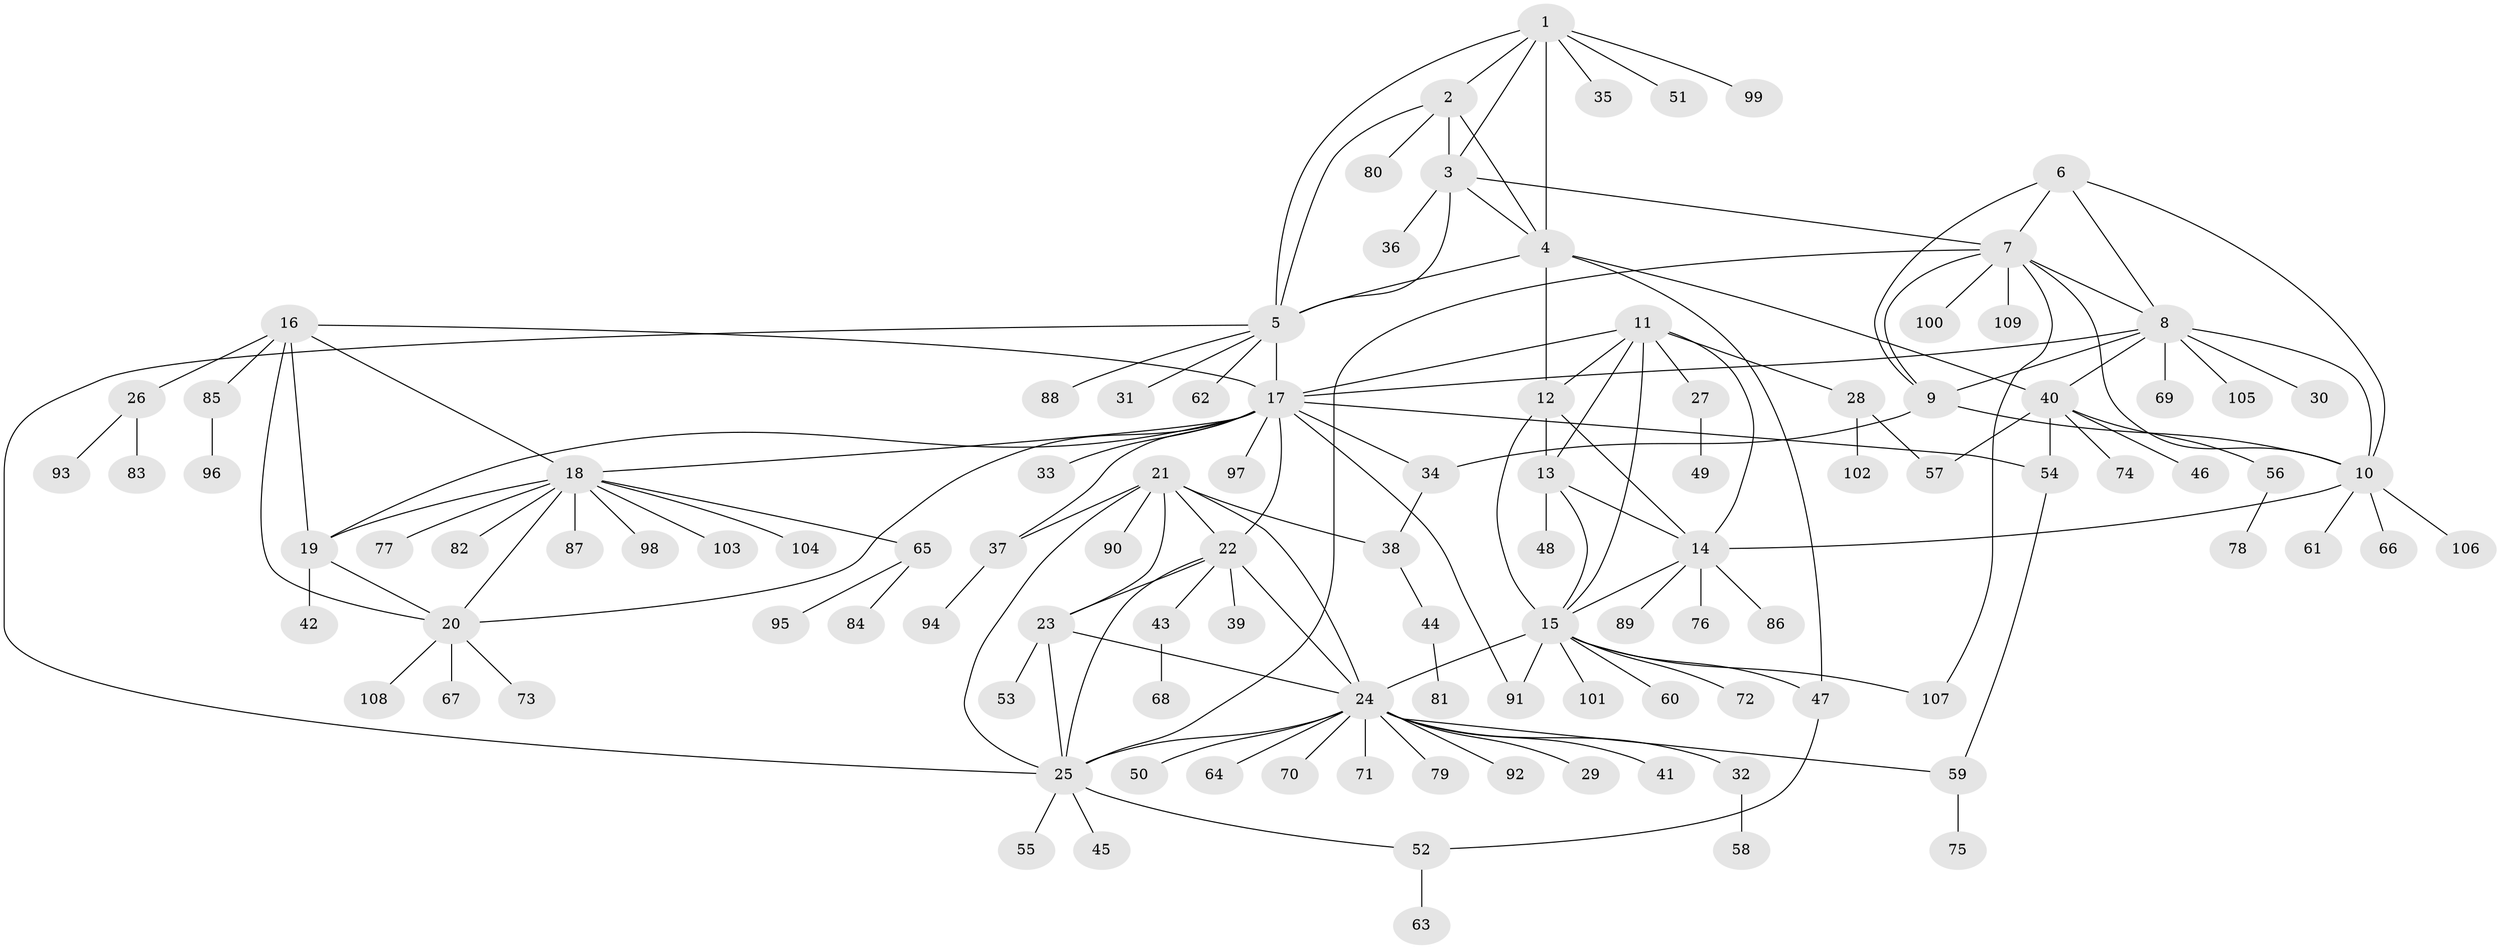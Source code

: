// coarse degree distribution, {3: 0.06060606060606061, 4: 0.12121212121212122, 6: 0.09090909090909091, 5: 0.12121212121212122, 8: 0.09090909090909091, 2: 0.12121212121212122, 14: 0.030303030303030304, 7: 0.030303030303030304, 1: 0.3333333333333333}
// Generated by graph-tools (version 1.1) at 2025/52/03/04/25 22:52:16]
// undirected, 109 vertices, 155 edges
graph export_dot {
  node [color=gray90,style=filled];
  1;
  2;
  3;
  4;
  5;
  6;
  7;
  8;
  9;
  10;
  11;
  12;
  13;
  14;
  15;
  16;
  17;
  18;
  19;
  20;
  21;
  22;
  23;
  24;
  25;
  26;
  27;
  28;
  29;
  30;
  31;
  32;
  33;
  34;
  35;
  36;
  37;
  38;
  39;
  40;
  41;
  42;
  43;
  44;
  45;
  46;
  47;
  48;
  49;
  50;
  51;
  52;
  53;
  54;
  55;
  56;
  57;
  58;
  59;
  60;
  61;
  62;
  63;
  64;
  65;
  66;
  67;
  68;
  69;
  70;
  71;
  72;
  73;
  74;
  75;
  76;
  77;
  78;
  79;
  80;
  81;
  82;
  83;
  84;
  85;
  86;
  87;
  88;
  89;
  90;
  91;
  92;
  93;
  94;
  95;
  96;
  97;
  98;
  99;
  100;
  101;
  102;
  103;
  104;
  105;
  106;
  107;
  108;
  109;
  1 -- 2;
  1 -- 3;
  1 -- 4;
  1 -- 5;
  1 -- 35;
  1 -- 51;
  1 -- 99;
  2 -- 3;
  2 -- 4;
  2 -- 5;
  2 -- 80;
  3 -- 4;
  3 -- 5;
  3 -- 7;
  3 -- 36;
  4 -- 5;
  4 -- 12;
  4 -- 40;
  4 -- 47;
  5 -- 17;
  5 -- 25;
  5 -- 31;
  5 -- 62;
  5 -- 88;
  6 -- 7;
  6 -- 8;
  6 -- 9;
  6 -- 10;
  7 -- 8;
  7 -- 9;
  7 -- 10;
  7 -- 25;
  7 -- 100;
  7 -- 107;
  7 -- 109;
  8 -- 9;
  8 -- 10;
  8 -- 17;
  8 -- 30;
  8 -- 40;
  8 -- 69;
  8 -- 105;
  9 -- 10;
  9 -- 34;
  10 -- 14;
  10 -- 61;
  10 -- 66;
  10 -- 106;
  11 -- 12;
  11 -- 13;
  11 -- 14;
  11 -- 15;
  11 -- 17;
  11 -- 27;
  11 -- 28;
  12 -- 13;
  12 -- 14;
  12 -- 15;
  13 -- 14;
  13 -- 15;
  13 -- 48;
  14 -- 15;
  14 -- 76;
  14 -- 86;
  14 -- 89;
  15 -- 24;
  15 -- 47;
  15 -- 60;
  15 -- 72;
  15 -- 91;
  15 -- 101;
  15 -- 107;
  16 -- 17;
  16 -- 18;
  16 -- 19;
  16 -- 20;
  16 -- 26;
  16 -- 85;
  17 -- 18;
  17 -- 19;
  17 -- 20;
  17 -- 22;
  17 -- 33;
  17 -- 34;
  17 -- 37;
  17 -- 54;
  17 -- 91;
  17 -- 97;
  18 -- 19;
  18 -- 20;
  18 -- 65;
  18 -- 77;
  18 -- 82;
  18 -- 87;
  18 -- 98;
  18 -- 103;
  18 -- 104;
  19 -- 20;
  19 -- 42;
  20 -- 67;
  20 -- 73;
  20 -- 108;
  21 -- 22;
  21 -- 23;
  21 -- 24;
  21 -- 25;
  21 -- 37;
  21 -- 38;
  21 -- 90;
  22 -- 23;
  22 -- 24;
  22 -- 25;
  22 -- 39;
  22 -- 43;
  23 -- 24;
  23 -- 25;
  23 -- 53;
  24 -- 25;
  24 -- 29;
  24 -- 32;
  24 -- 41;
  24 -- 50;
  24 -- 59;
  24 -- 64;
  24 -- 70;
  24 -- 71;
  24 -- 79;
  24 -- 92;
  25 -- 45;
  25 -- 52;
  25 -- 55;
  26 -- 83;
  26 -- 93;
  27 -- 49;
  28 -- 57;
  28 -- 102;
  32 -- 58;
  34 -- 38;
  37 -- 94;
  38 -- 44;
  40 -- 46;
  40 -- 54;
  40 -- 56;
  40 -- 57;
  40 -- 74;
  43 -- 68;
  44 -- 81;
  47 -- 52;
  52 -- 63;
  54 -- 59;
  56 -- 78;
  59 -- 75;
  65 -- 84;
  65 -- 95;
  85 -- 96;
}

